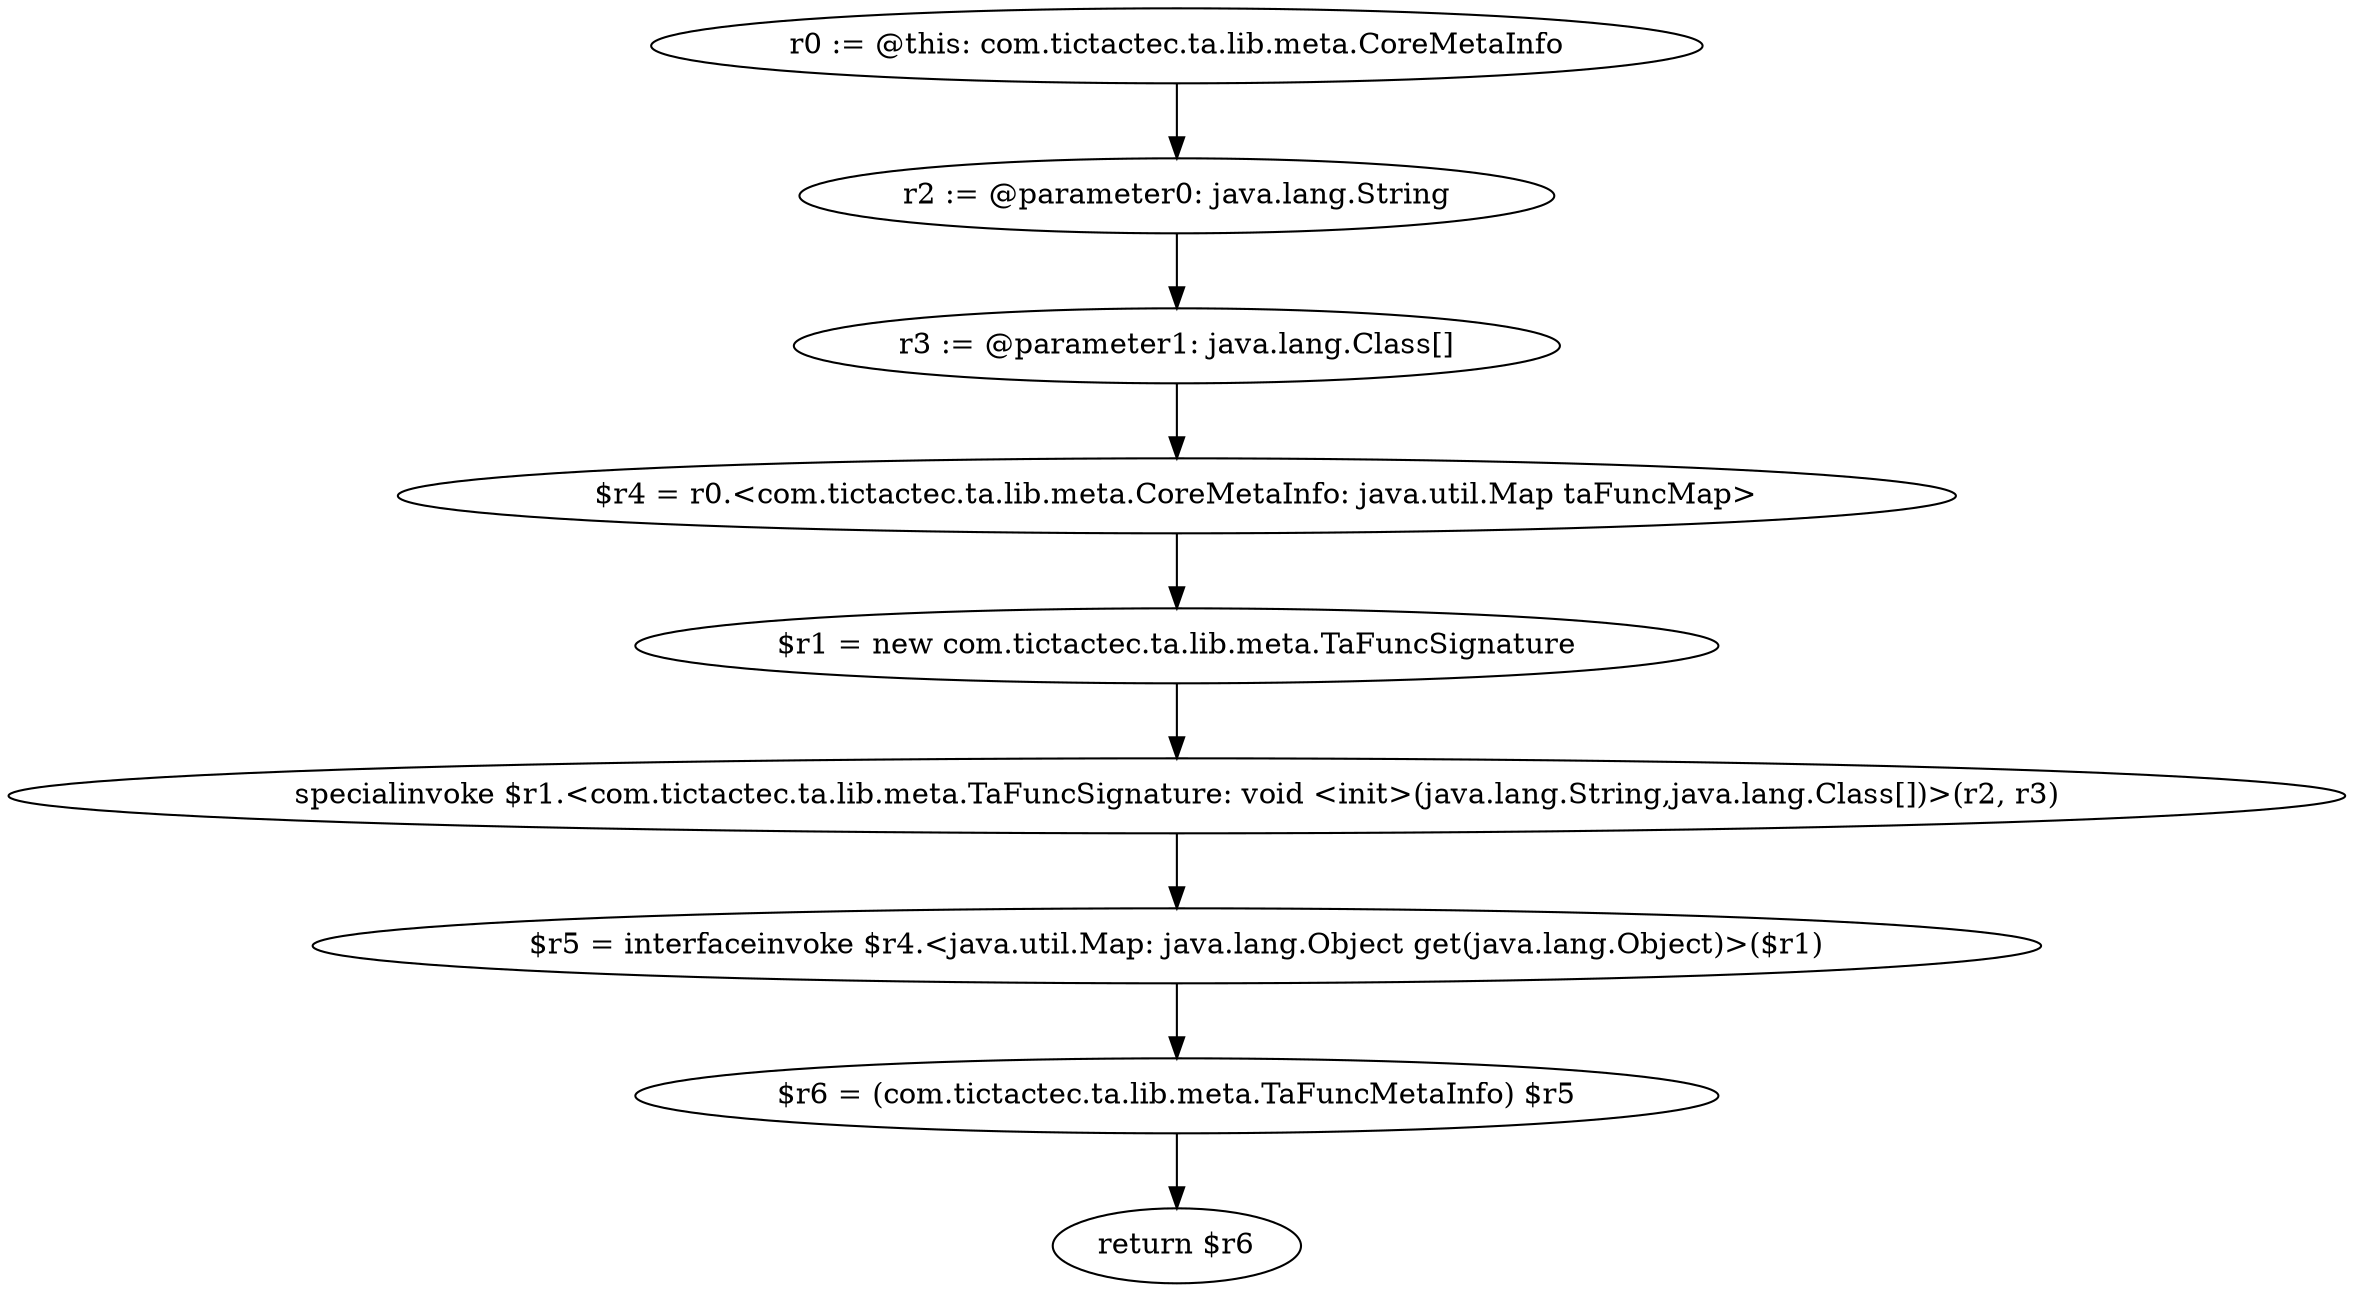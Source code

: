 digraph "unitGraph" {
    "r0 := @this: com.tictactec.ta.lib.meta.CoreMetaInfo"
    "r2 := @parameter0: java.lang.String"
    "r3 := @parameter1: java.lang.Class[]"
    "$r4 = r0.<com.tictactec.ta.lib.meta.CoreMetaInfo: java.util.Map taFuncMap>"
    "$r1 = new com.tictactec.ta.lib.meta.TaFuncSignature"
    "specialinvoke $r1.<com.tictactec.ta.lib.meta.TaFuncSignature: void <init>(java.lang.String,java.lang.Class[])>(r2, r3)"
    "$r5 = interfaceinvoke $r4.<java.util.Map: java.lang.Object get(java.lang.Object)>($r1)"
    "$r6 = (com.tictactec.ta.lib.meta.TaFuncMetaInfo) $r5"
    "return $r6"
    "r0 := @this: com.tictactec.ta.lib.meta.CoreMetaInfo"->"r2 := @parameter0: java.lang.String";
    "r2 := @parameter0: java.lang.String"->"r3 := @parameter1: java.lang.Class[]";
    "r3 := @parameter1: java.lang.Class[]"->"$r4 = r0.<com.tictactec.ta.lib.meta.CoreMetaInfo: java.util.Map taFuncMap>";
    "$r4 = r0.<com.tictactec.ta.lib.meta.CoreMetaInfo: java.util.Map taFuncMap>"->"$r1 = new com.tictactec.ta.lib.meta.TaFuncSignature";
    "$r1 = new com.tictactec.ta.lib.meta.TaFuncSignature"->"specialinvoke $r1.<com.tictactec.ta.lib.meta.TaFuncSignature: void <init>(java.lang.String,java.lang.Class[])>(r2, r3)";
    "specialinvoke $r1.<com.tictactec.ta.lib.meta.TaFuncSignature: void <init>(java.lang.String,java.lang.Class[])>(r2, r3)"->"$r5 = interfaceinvoke $r4.<java.util.Map: java.lang.Object get(java.lang.Object)>($r1)";
    "$r5 = interfaceinvoke $r4.<java.util.Map: java.lang.Object get(java.lang.Object)>($r1)"->"$r6 = (com.tictactec.ta.lib.meta.TaFuncMetaInfo) $r5";
    "$r6 = (com.tictactec.ta.lib.meta.TaFuncMetaInfo) $r5"->"return $r6";
}
